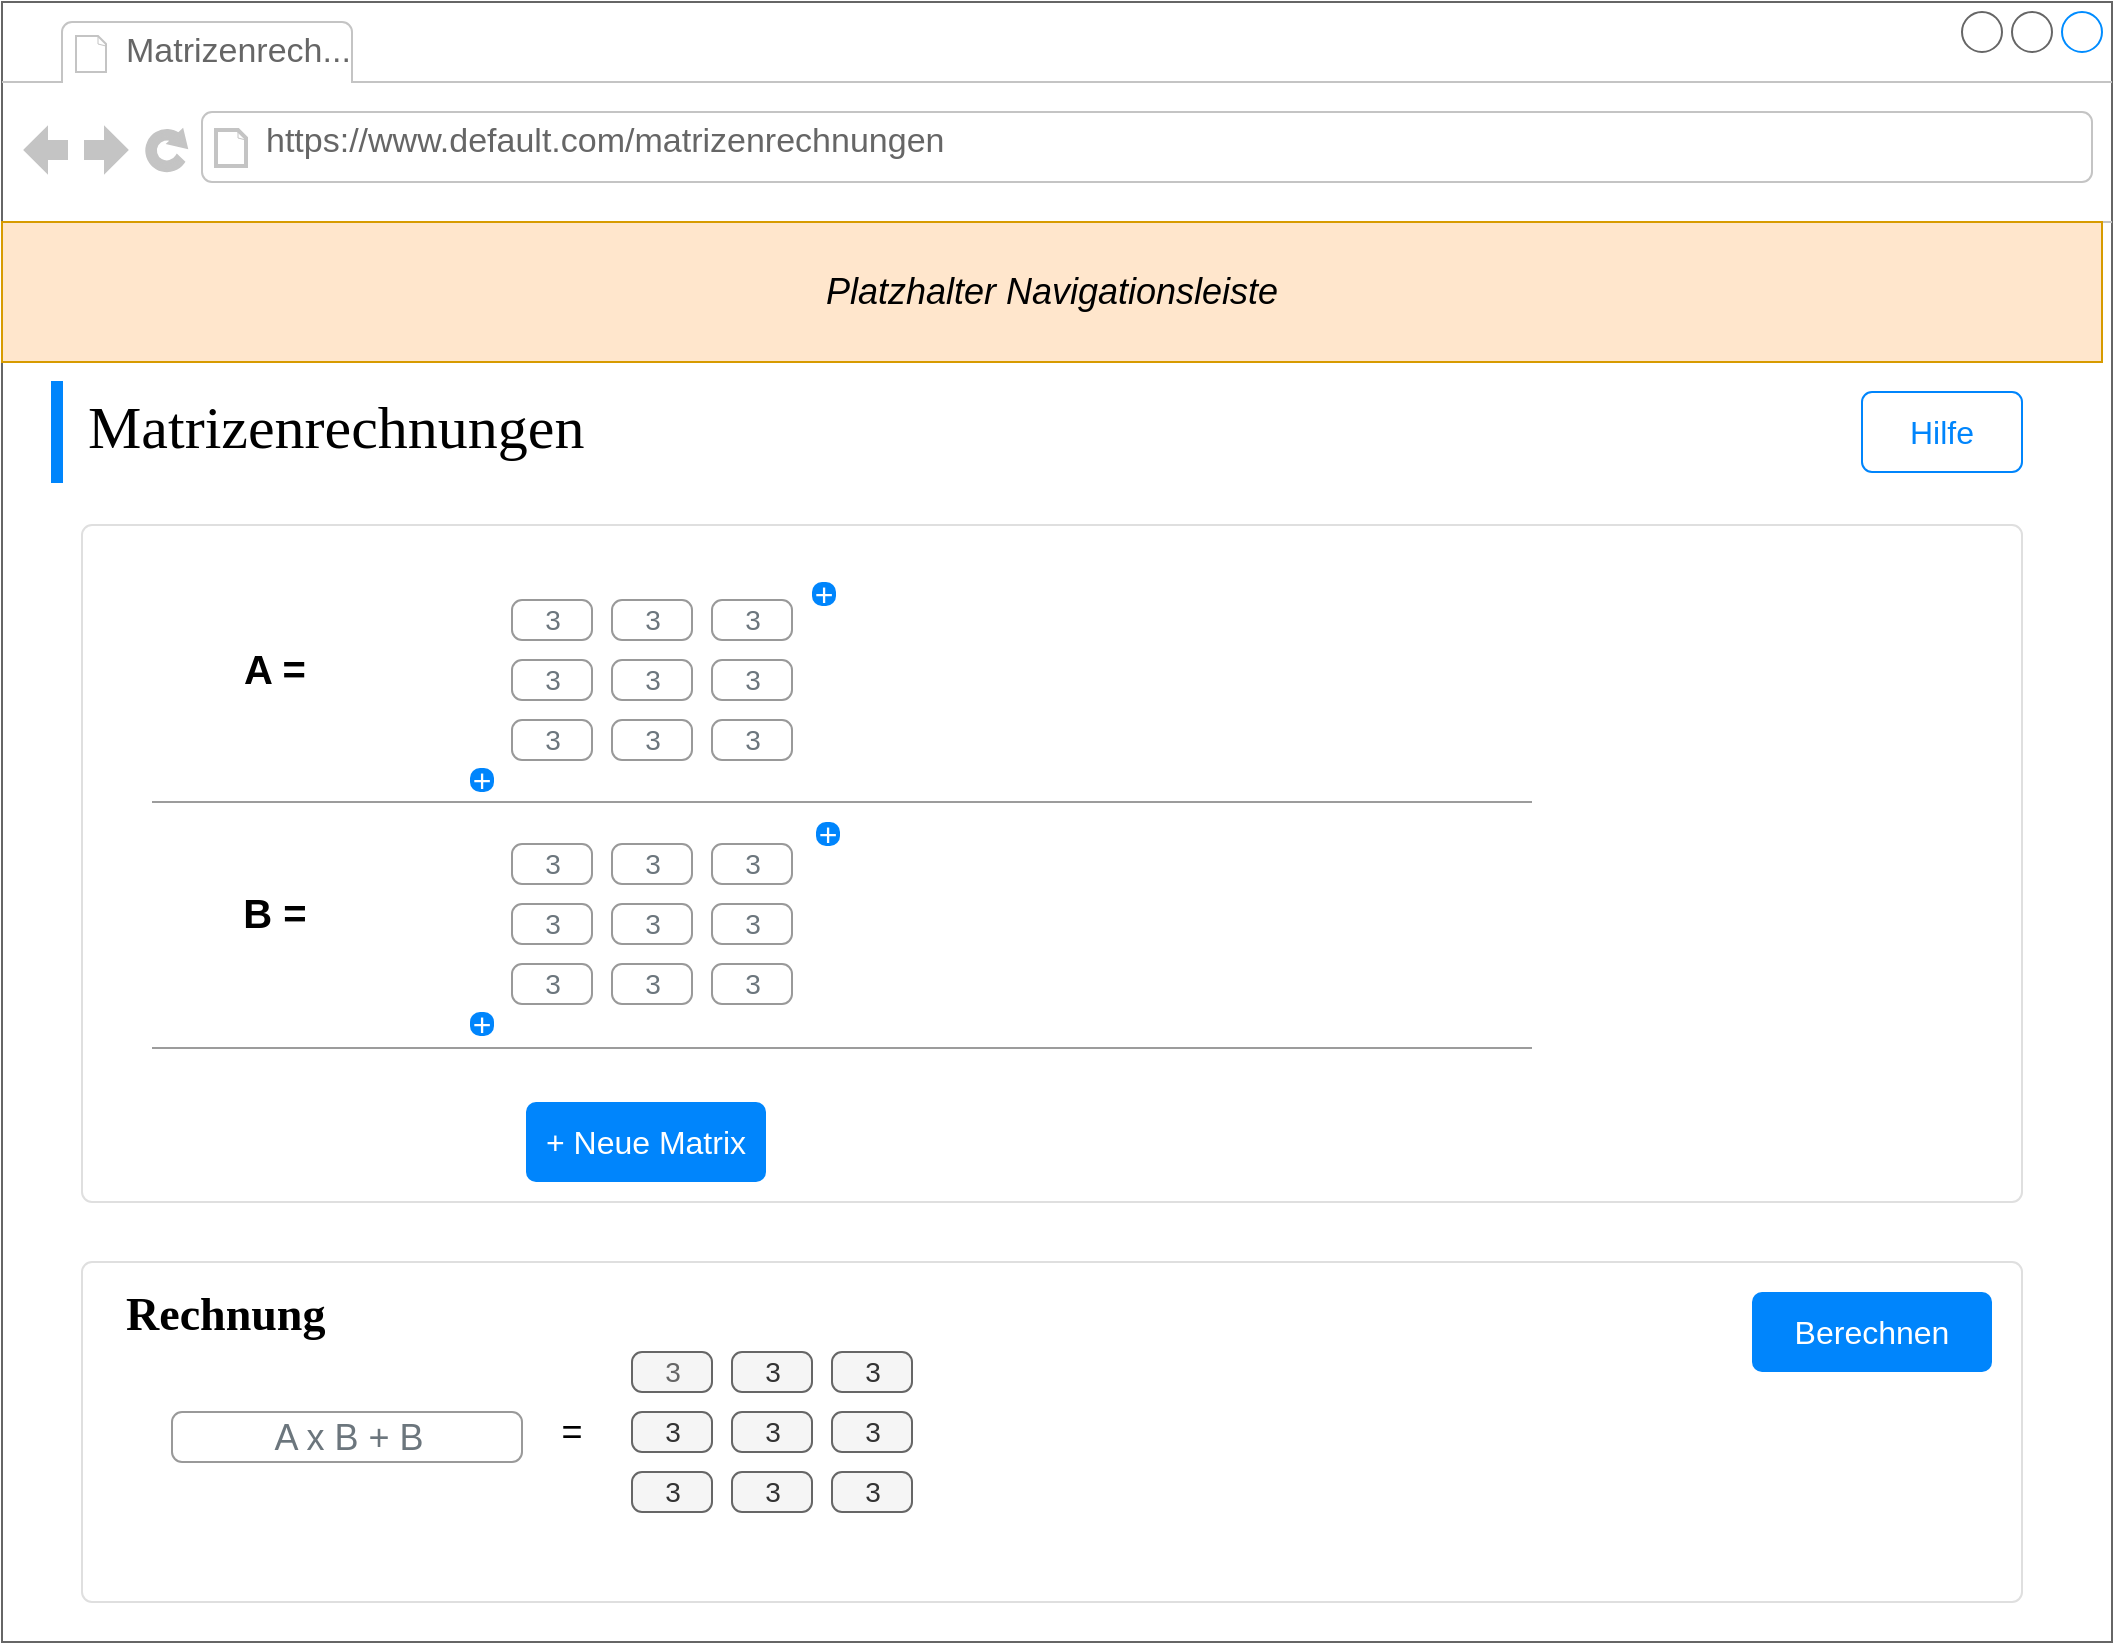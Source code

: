 <mxfile version="20.8.5" type="device"><diagram name="Page-1" id="2cc2dc42-3aac-f2a9-1cec-7a8b7cbee084"><mxGraphModel dx="2008" dy="1082" grid="1" gridSize="10" guides="1" tooltips="1" connect="1" arrows="1" fold="1" page="1" pageScale="1" pageWidth="1100" pageHeight="850" background="#ffffff" math="1" shadow="0"><root><mxCell id="0"/><mxCell id="1" parent="0"/><mxCell id="7026571954dc6520-1" value="" style="strokeWidth=1;shadow=0;dashed=0;align=left;html=1;shape=mxgraph.mockup.containers.browserWindow;rSize=0;strokeColor=#666666;mainText=,;recursiveResize=0;rounded=0;labelBackgroundColor=none;fontFamily=Verdana;fontSize=12;spacing=2;" parent="1" vertex="1"><mxGeometry x="25" y="30" width="1055" height="820" as="geometry"/></mxCell><mxCell id="QDguyfTOq65qnd52G0NG-1" value="" style="html=1;shadow=0;dashed=0;shape=mxgraph.bootstrap.rrect;rSize=5;strokeColor=#DFDFDF;html=1;whiteSpace=wrap;fillColor=#ffffff;fontColor=#000000;verticalAlign=top;align=left;spacing=20;fontSize=14;" vertex="1" parent="7026571954dc6520-1"><mxGeometry x="40" y="630" width="970" height="170" as="geometry"/></mxCell><mxCell id="7026571954dc6520-2" value="Matrizenrech..." style="strokeWidth=1;shadow=0;dashed=0;align=center;html=1;shape=mxgraph.mockup.containers.anchor;fontSize=17;fontColor=#666666;align=left;" parent="7026571954dc6520-1" vertex="1"><mxGeometry x="60" y="12" width="110" height="26" as="geometry"/></mxCell><mxCell id="7026571954dc6520-3" value="&lt;div&gt;https://www.default.com/matrizenrechnungen&lt;/div&gt;" style="strokeWidth=1;shadow=0;dashed=0;align=center;html=1;shape=mxgraph.mockup.containers.anchor;rSize=0;fontSize=17;fontColor=#666666;align=left;" parent="7026571954dc6520-1" vertex="1"><mxGeometry x="130" y="60" width="360" height="20" as="geometry"/></mxCell><mxCell id="7026571954dc6520-4" value="Matrizenrechnungen" style="text;html=1;points=[];align=left;verticalAlign=top;spacingTop=-4;fontSize=30;fontFamily=Verdana" parent="7026571954dc6520-1" vertex="1"><mxGeometry x="41" y="192" width="340" height="50" as="geometry"/></mxCell><mxCell id="0P-cQMuzZWPa8T2g1WdS-19" value="&lt;font color=&quot;#0085fc&quot;&gt;Hilfe&lt;/font&gt;" style="html=1;shadow=0;dashed=0;shape=mxgraph.bootstrap.rrect;rSize=5;strokeColor=#0085FC;strokeWidth=1;fillColor=none;fontColor=#1CA5B8;whiteSpace=wrap;align=center;verticalAlign=middle;spacingLeft=0;fontStyle=0;fontSize=16;spacing=5;" parent="7026571954dc6520-1" vertex="1"><mxGeometry x="930" y="195" width="80" height="40" as="geometry"/></mxCell><mxCell id="0P-cQMuzZWPa8T2g1WdS-20" value="" style="html=1;shadow=0;dashed=0;shape=mxgraph.bootstrap.rrect;rSize=5;strokeColor=#DFDFDF;html=1;whiteSpace=wrap;fillColor=#ffffff;fontColor=#000000;verticalAlign=top;align=left;spacing=20;fontSize=14;" parent="7026571954dc6520-1" vertex="1"><mxGeometry x="40" y="261.5" width="970" height="338.5" as="geometry"/></mxCell><mxCell id="eite10755rL_jhTA0zcx-1" value="&lt;font style=&quot;font-size: 18px;&quot;&gt;&lt;i&gt;Platzhalter Navigationsleiste&lt;/i&gt;&lt;/font&gt;" style="rounded=0;whiteSpace=wrap;html=1;fillColor=#ffe6cc;strokeColor=#d79b00;" parent="7026571954dc6520-1" vertex="1"><mxGeometry y="110" width="1050" height="70" as="geometry"/></mxCell><mxCell id="0P-cQMuzZWPa8T2g1WdS-211" value="" style="rounded=0;whiteSpace=wrap;html=1;strokeColor=#0085FC;fontSize=14;fontColor=#0085FC;fillColor=#0085FC;" parent="7026571954dc6520-1" vertex="1"><mxGeometry x="25" y="190" width="5" height="50" as="geometry"/></mxCell><mxCell id="IMQYepb-NI0ywas7L2Ls-179" value="" style="group" parent="7026571954dc6520-1" vertex="1" connectable="0"><mxGeometry x="85" y="278" width="322" height="117" as="geometry"/></mxCell><mxCell id="GPZdvEQd08FzQUA0tWmj-133" value="&amp;nbsp;+&amp;nbsp;" style="html=1;shadow=0;dashed=0;shape=mxgraph.bootstrap.rrect;rSize=5;strokeColor=none;strokeWidth=1;fillColor=#0085FC;fontColor=#FFFFFF;whiteSpace=wrap;align=center;verticalAlign=middle;spacingLeft=0;fontStyle=0;fontSize=16;spacing=5;rotation=0;labelPosition=center;verticalLabelPosition=middle;" parent="IMQYepb-NI0ywas7L2Ls-179" vertex="1"><mxGeometry x="149" y="105" width="12" height="12" as="geometry"/></mxCell><mxCell id="IMQYepb-NI0ywas7L2Ls-178" value="" style="group" parent="IMQYepb-NI0ywas7L2Ls-179" vertex="1" connectable="0"><mxGeometry y="21" width="310" height="80" as="geometry"/></mxCell><mxCell id="0P-cQMuzZWPa8T2g1WdS-28" value="3" style="html=1;shadow=0;dashed=0;shape=mxgraph.bootstrap.rrect;rSize=5;fillColor=#ffffff;strokeColor=#999999;align=center;spacing=15;fontSize=14;fontColor=#6C767D;" parent="IMQYepb-NI0ywas7L2Ls-178" vertex="1"><mxGeometry x="170" width="40" height="20" as="geometry"/></mxCell><mxCell id="0P-cQMuzZWPa8T2g1WdS-34" value="3" style="html=1;shadow=0;dashed=0;shape=mxgraph.bootstrap.rrect;rSize=5;fillColor=#ffffff;strokeColor=#999999;align=center;spacing=15;fontSize=14;fontColor=#6C767D;" parent="IMQYepb-NI0ywas7L2Ls-178" vertex="1"><mxGeometry x="170" y="30" width="40" height="20" as="geometry"/></mxCell><mxCell id="0P-cQMuzZWPa8T2g1WdS-35" value="3" style="html=1;shadow=0;dashed=0;shape=mxgraph.bootstrap.rrect;rSize=5;fillColor=#ffffff;strokeColor=#999999;align=center;spacing=15;fontSize=14;fontColor=#6C767D;" parent="IMQYepb-NI0ywas7L2Ls-178" vertex="1"><mxGeometry x="170" y="60" width="40" height="20" as="geometry"/></mxCell><mxCell id="0P-cQMuzZWPa8T2g1WdS-36" value="3" style="html=1;shadow=0;dashed=0;shape=mxgraph.bootstrap.rrect;rSize=5;fillColor=#ffffff;strokeColor=#999999;align=center;spacing=15;fontSize=14;fontColor=#6C767D;" parent="IMQYepb-NI0ywas7L2Ls-178" vertex="1"><mxGeometry x="220" width="40" height="20" as="geometry"/></mxCell><mxCell id="0P-cQMuzZWPa8T2g1WdS-38" value="3" style="html=1;shadow=0;dashed=0;shape=mxgraph.bootstrap.rrect;rSize=5;fillColor=#ffffff;strokeColor=#999999;align=center;spacing=15;fontSize=14;fontColor=#6C767D;" parent="IMQYepb-NI0ywas7L2Ls-178" vertex="1"><mxGeometry x="220" y="60" width="40" height="20" as="geometry"/></mxCell><mxCell id="0P-cQMuzZWPa8T2g1WdS-39" value="3" style="html=1;shadow=0;dashed=0;shape=mxgraph.bootstrap.rrect;rSize=5;fillColor=#ffffff;strokeColor=#999999;align=center;spacing=15;fontSize=14;fontColor=#6C767D;" parent="IMQYepb-NI0ywas7L2Ls-178" vertex="1"><mxGeometry x="270" width="40" height="20" as="geometry"/></mxCell><mxCell id="0P-cQMuzZWPa8T2g1WdS-40" value="3" style="html=1;shadow=0;dashed=0;shape=mxgraph.bootstrap.rrect;rSize=5;fillColor=#ffffff;strokeColor=#999999;align=center;spacing=15;fontSize=14;fontColor=#6C767D;" parent="IMQYepb-NI0ywas7L2Ls-178" vertex="1"><mxGeometry x="270" y="30" width="40" height="20" as="geometry"/></mxCell><mxCell id="0P-cQMuzZWPa8T2g1WdS-41" value="3" style="html=1;shadow=0;dashed=0;shape=mxgraph.bootstrap.rrect;rSize=5;fillColor=#ffffff;strokeColor=#999999;align=center;spacing=15;fontSize=14;fontColor=#6C767D;" parent="IMQYepb-NI0ywas7L2Ls-178" vertex="1"><mxGeometry x="270" y="60" width="40" height="20" as="geometry"/></mxCell><mxCell id="IMQYepb-NI0ywas7L2Ls-180" value="" style="group" parent="IMQYepb-NI0ywas7L2Ls-178" vertex="1" connectable="0"><mxGeometry y="19" width="260" height="31" as="geometry"/></mxCell><mxCell id="IMQYepb-NI0ywas7L2Ls-172" value="A =" style="text;html=1;strokeColor=none;fillColor=none;align=center;verticalAlign=middle;whiteSpace=wrap;rounded=0;fontSize=20;fontColor=#000000;fontStyle=1" parent="IMQYepb-NI0ywas7L2Ls-180" vertex="1"><mxGeometry width="103" height="30" as="geometry"/></mxCell><mxCell id="0P-cQMuzZWPa8T2g1WdS-37" value="3" style="html=1;shadow=0;dashed=0;shape=mxgraph.bootstrap.rrect;rSize=5;fillColor=#ffffff;strokeColor=#999999;align=center;spacing=15;fontSize=14;fontColor=#6C767D;" parent="IMQYepb-NI0ywas7L2Ls-180" vertex="1"><mxGeometry x="220" y="11" width="40" height="20" as="geometry"/></mxCell><mxCell id="IMQYepb-NI0ywas7L2Ls-177" value="" style="endArrow=none;html=1;rounded=0;strokeColor=#9C9C9C;movable=1;resizable=1;rotatable=1;deletable=1;editable=1;connectable=1;" parent="7026571954dc6520-1" edge="1"><mxGeometry width="50" height="50" relative="1" as="geometry"><mxPoint x="75" y="400" as="sourcePoint"/><mxPoint x="765" y="400" as="targetPoint"/></mxGeometry></mxCell><mxCell id="IMQYepb-NI0ywas7L2Ls-196" value="+ Neue Matrix" style="html=1;shadow=0;dashed=0;shape=mxgraph.bootstrap.rrect;rSize=5;strokeColor=none;strokeWidth=1;fillColor=#0085FC;fontColor=#FFFFFF;whiteSpace=wrap;align=center;verticalAlign=middle;spacingLeft=0;fontStyle=0;fontSize=16;spacing=5;" parent="7026571954dc6520-1" vertex="1"><mxGeometry x="262" y="550" width="120" height="40" as="geometry"/></mxCell><mxCell id="IMQYepb-NI0ywas7L2Ls-197" value="" style="endArrow=none;html=1;rounded=0;strokeColor=#9C9C9C;movable=1;resizable=1;rotatable=1;deletable=1;editable=1;connectable=1;" parent="7026571954dc6520-1" edge="1"><mxGeometry width="50" height="50" relative="1" as="geometry"><mxPoint x="75" y="523" as="sourcePoint"/><mxPoint x="765" y="523" as="targetPoint"/></mxGeometry></mxCell><mxCell id="IMQYepb-NI0ywas7L2Ls-199" value="Rechnung" style="text;html=1;points=[];align=left;verticalAlign=top;spacingTop=-4;fontSize=23;fontFamily=Verdana;fontStyle=1" parent="7026571954dc6520-1" vertex="1"><mxGeometry x="60" y="640" width="159" height="50" as="geometry"/></mxCell><mxCell id="IMQYepb-NI0ywas7L2Ls-200" value="Berechnen" style="html=1;shadow=0;dashed=0;shape=mxgraph.bootstrap.rrect;rSize=5;strokeColor=none;strokeWidth=1;fillColor=#0085FC;fontColor=#FFFFFF;whiteSpace=wrap;align=center;verticalAlign=middle;spacingLeft=0;fontStyle=0;fontSize=16;spacing=5;" parent="7026571954dc6520-1" vertex="1"><mxGeometry x="875" y="645" width="120" height="40" as="geometry"/></mxCell><mxCell id="IMQYepb-NI0ywas7L2Ls-181" value="" style="group" parent="7026571954dc6520-1" vertex="1" connectable="0"><mxGeometry x="85" y="400" width="322" height="117" as="geometry"/></mxCell><mxCell id="IMQYepb-NI0ywas7L2Ls-182" value="&amp;nbsp;+&amp;nbsp;" style="html=1;shadow=0;dashed=0;shape=mxgraph.bootstrap.rrect;rSize=5;strokeColor=none;strokeWidth=1;fillColor=#0085FC;fontColor=#FFFFFF;whiteSpace=wrap;align=center;verticalAlign=middle;spacingLeft=0;fontStyle=0;fontSize=16;spacing=5;rotation=0;labelPosition=center;verticalLabelPosition=middle;" parent="IMQYepb-NI0ywas7L2Ls-181" vertex="1"><mxGeometry x="149" y="105" width="12" height="12" as="geometry"/></mxCell><mxCell id="IMQYepb-NI0ywas7L2Ls-184" value="" style="group" parent="IMQYepb-NI0ywas7L2Ls-181" vertex="1" connectable="0"><mxGeometry y="21" width="310" height="80" as="geometry"/></mxCell><mxCell id="IMQYepb-NI0ywas7L2Ls-185" value="3" style="html=1;shadow=0;dashed=0;shape=mxgraph.bootstrap.rrect;rSize=5;fillColor=#ffffff;strokeColor=#999999;align=center;spacing=15;fontSize=14;fontColor=#6C767D;" parent="IMQYepb-NI0ywas7L2Ls-184" vertex="1"><mxGeometry x="170" width="40" height="20" as="geometry"/></mxCell><mxCell id="IMQYepb-NI0ywas7L2Ls-186" value="3" style="html=1;shadow=0;dashed=0;shape=mxgraph.bootstrap.rrect;rSize=5;fillColor=#ffffff;strokeColor=#999999;align=center;spacing=15;fontSize=14;fontColor=#6C767D;" parent="IMQYepb-NI0ywas7L2Ls-184" vertex="1"><mxGeometry x="170" y="30" width="40" height="20" as="geometry"/></mxCell><mxCell id="IMQYepb-NI0ywas7L2Ls-187" value="3" style="html=1;shadow=0;dashed=0;shape=mxgraph.bootstrap.rrect;rSize=5;fillColor=#ffffff;strokeColor=#999999;align=center;spacing=15;fontSize=14;fontColor=#6C767D;" parent="IMQYepb-NI0ywas7L2Ls-184" vertex="1"><mxGeometry x="170" y="60" width="40" height="20" as="geometry"/></mxCell><mxCell id="IMQYepb-NI0ywas7L2Ls-188" value="3" style="html=1;shadow=0;dashed=0;shape=mxgraph.bootstrap.rrect;rSize=5;fillColor=#ffffff;strokeColor=#999999;align=center;spacing=15;fontSize=14;fontColor=#6C767D;" parent="IMQYepb-NI0ywas7L2Ls-184" vertex="1"><mxGeometry x="220" width="40" height="20" as="geometry"/></mxCell><mxCell id="IMQYepb-NI0ywas7L2Ls-189" value="3" style="html=1;shadow=0;dashed=0;shape=mxgraph.bootstrap.rrect;rSize=5;fillColor=#ffffff;strokeColor=#999999;align=center;spacing=15;fontSize=14;fontColor=#6C767D;" parent="IMQYepb-NI0ywas7L2Ls-184" vertex="1"><mxGeometry x="220" y="60" width="40" height="20" as="geometry"/></mxCell><mxCell id="IMQYepb-NI0ywas7L2Ls-190" value="3" style="html=1;shadow=0;dashed=0;shape=mxgraph.bootstrap.rrect;rSize=5;fillColor=#ffffff;strokeColor=#999999;align=center;spacing=15;fontSize=14;fontColor=#6C767D;" parent="IMQYepb-NI0ywas7L2Ls-184" vertex="1"><mxGeometry x="270" width="40" height="20" as="geometry"/></mxCell><mxCell id="IMQYepb-NI0ywas7L2Ls-191" value="3" style="html=1;shadow=0;dashed=0;shape=mxgraph.bootstrap.rrect;rSize=5;fillColor=#ffffff;strokeColor=#999999;align=center;spacing=15;fontSize=14;fontColor=#6C767D;" parent="IMQYepb-NI0ywas7L2Ls-184" vertex="1"><mxGeometry x="270" y="30" width="40" height="20" as="geometry"/></mxCell><mxCell id="IMQYepb-NI0ywas7L2Ls-192" value="3" style="html=1;shadow=0;dashed=0;shape=mxgraph.bootstrap.rrect;rSize=5;fillColor=#ffffff;strokeColor=#999999;align=center;spacing=15;fontSize=14;fontColor=#6C767D;" parent="IMQYepb-NI0ywas7L2Ls-184" vertex="1"><mxGeometry x="270" y="60" width="40" height="20" as="geometry"/></mxCell><mxCell id="IMQYepb-NI0ywas7L2Ls-193" value="" style="group" parent="IMQYepb-NI0ywas7L2Ls-184" vertex="1" connectable="0"><mxGeometry y="19" width="260" height="31" as="geometry"/></mxCell><mxCell id="IMQYepb-NI0ywas7L2Ls-194" value="B =" style="text;html=1;strokeColor=none;fillColor=none;align=center;verticalAlign=middle;whiteSpace=wrap;rounded=0;fontSize=20;fontColor=#000000;fontStyle=1" parent="IMQYepb-NI0ywas7L2Ls-193" vertex="1"><mxGeometry width="103" height="30" as="geometry"/></mxCell><mxCell id="IMQYepb-NI0ywas7L2Ls-195" value="3" style="html=1;shadow=0;dashed=0;shape=mxgraph.bootstrap.rrect;rSize=5;fillColor=#ffffff;strokeColor=#999999;align=center;spacing=15;fontSize=14;fontColor=#6C767D;" parent="IMQYepb-NI0ywas7L2Ls-193" vertex="1"><mxGeometry x="220" y="11" width="40" height="20" as="geometry"/></mxCell><mxCell id="GPZdvEQd08FzQUA0tWmj-134" value="&amp;nbsp;+&amp;nbsp;" style="html=1;shadow=0;dashed=0;shape=mxgraph.bootstrap.rrect;rSize=5;strokeColor=none;strokeWidth=1;fillColor=#0085FC;fontColor=#FFFFFF;whiteSpace=wrap;align=center;verticalAlign=middle;spacingLeft=0;fontStyle=0;fontSize=16;spacing=5;rotation=0;labelPosition=center;verticalLabelPosition=middle;" parent="7026571954dc6520-1" vertex="1"><mxGeometry x="405" y="290" width="12" height="12" as="geometry"/></mxCell><mxCell id="IMQYepb-NI0ywas7L2Ls-183" value="&amp;nbsp;+&amp;nbsp;" style="html=1;shadow=0;dashed=0;shape=mxgraph.bootstrap.rrect;rSize=5;strokeColor=none;strokeWidth=1;fillColor=#0085FC;fontColor=#FFFFFF;whiteSpace=wrap;align=center;verticalAlign=middle;spacingLeft=0;fontStyle=0;fontSize=16;spacing=5;rotation=0;labelPosition=center;verticalLabelPosition=middle;" parent="7026571954dc6520-1" vertex="1"><mxGeometry x="407" y="410" width="12" height="12" as="geometry"/></mxCell><mxCell id="IMQYepb-NI0ywas7L2Ls-311" value="" style="group" parent="7026571954dc6520-1" vertex="1" connectable="0"><mxGeometry x="145" y="675" width="310" height="80" as="geometry"/></mxCell><mxCell id="IMQYepb-NI0ywas7L2Ls-312" value="&lt;font color=&quot;#666666&quot;&gt;3&lt;/font&gt;" style="html=1;shadow=0;dashed=0;shape=mxgraph.bootstrap.rrect;rSize=5;fillColor=#f5f5f5;strokeColor=#666666;align=center;spacing=15;fontSize=14;fontColor=#333333;" parent="IMQYepb-NI0ywas7L2Ls-311" vertex="1"><mxGeometry x="170" width="40" height="20" as="geometry"/></mxCell><mxCell id="IMQYepb-NI0ywas7L2Ls-313" value="3" style="html=1;shadow=0;dashed=0;shape=mxgraph.bootstrap.rrect;rSize=5;fillColor=#f5f5f5;strokeColor=#666666;align=center;spacing=15;fontSize=14;fontColor=#333333;" parent="IMQYepb-NI0ywas7L2Ls-311" vertex="1"><mxGeometry x="170" y="30" width="40" height="20" as="geometry"/></mxCell><mxCell id="IMQYepb-NI0ywas7L2Ls-314" value="3" style="html=1;shadow=0;dashed=0;shape=mxgraph.bootstrap.rrect;rSize=5;fillColor=#f5f5f5;strokeColor=#666666;align=center;spacing=15;fontSize=14;fontColor=#333333;" parent="IMQYepb-NI0ywas7L2Ls-311" vertex="1"><mxGeometry x="170" y="60" width="40" height="20" as="geometry"/></mxCell><mxCell id="IMQYepb-NI0ywas7L2Ls-315" value="3" style="html=1;shadow=0;dashed=0;shape=mxgraph.bootstrap.rrect;rSize=5;fillColor=#f5f5f5;strokeColor=#666666;align=center;spacing=15;fontSize=14;fontColor=#333333;" parent="IMQYepb-NI0ywas7L2Ls-311" vertex="1"><mxGeometry x="220" width="40" height="20" as="geometry"/></mxCell><mxCell id="IMQYepb-NI0ywas7L2Ls-316" value="3" style="html=1;shadow=0;dashed=0;shape=mxgraph.bootstrap.rrect;rSize=5;fillColor=#f5f5f5;strokeColor=#666666;align=center;spacing=15;fontSize=14;fontColor=#333333;" parent="IMQYepb-NI0ywas7L2Ls-311" vertex="1"><mxGeometry x="220" y="60" width="40" height="20" as="geometry"/></mxCell><mxCell id="IMQYepb-NI0ywas7L2Ls-317" value="3" style="html=1;shadow=0;dashed=0;shape=mxgraph.bootstrap.rrect;rSize=5;fillColor=#f5f5f5;strokeColor=#666666;align=center;spacing=15;fontSize=14;fontColor=#333333;" parent="IMQYepb-NI0ywas7L2Ls-311" vertex="1"><mxGeometry x="270" width="40" height="20" as="geometry"/></mxCell><mxCell id="IMQYepb-NI0ywas7L2Ls-318" value="3" style="html=1;shadow=0;dashed=0;shape=mxgraph.bootstrap.rrect;rSize=5;fillColor=#f5f5f5;strokeColor=#666666;align=center;spacing=15;fontSize=14;fontColor=#333333;" parent="IMQYepb-NI0ywas7L2Ls-311" vertex="1"><mxGeometry x="270" y="30" width="40" height="20" as="geometry"/></mxCell><mxCell id="IMQYepb-NI0ywas7L2Ls-319" value="3" style="html=1;shadow=0;dashed=0;shape=mxgraph.bootstrap.rrect;rSize=5;fillColor=#f5f5f5;strokeColor=#666666;align=center;spacing=15;fontSize=14;fontColor=#333333;" parent="IMQYepb-NI0ywas7L2Ls-311" vertex="1"><mxGeometry x="270" y="60" width="40" height="20" as="geometry"/></mxCell><mxCell id="IMQYepb-NI0ywas7L2Ls-320" value="3" style="html=1;shadow=0;dashed=0;shape=mxgraph.bootstrap.rrect;rSize=5;fillColor=#f5f5f5;strokeColor=#666666;align=center;spacing=15;fontSize=14;fontColor=#333333;" parent="IMQYepb-NI0ywas7L2Ls-311" vertex="1"><mxGeometry x="220" y="30" width="40" height="20" as="geometry"/></mxCell><mxCell id="IMQYepb-NI0ywas7L2Ls-198" value="&lt;font style=&quot;&quot;&gt;&lt;font style=&quot;font-size: 18px;&quot;&gt;A x B + B&lt;/font&gt;&lt;br&gt;&lt;/font&gt;" style="html=1;shadow=0;dashed=0;shape=mxgraph.bootstrap.rrect;rSize=5;fillColor=#ffffff;strokeColor=#999999;align=center;spacing=15;fontSize=14;fontColor=#6C767D;" parent="IMQYepb-NI0ywas7L2Ls-311" vertex="1"><mxGeometry x="-60" y="30" width="175" height="25" as="geometry"/></mxCell><mxCell id="QDguyfTOq65qnd52G0NG-2" value="=" style="text;html=1;strokeColor=none;fillColor=none;align=center;verticalAlign=middle;whiteSpace=wrap;rounded=0;fontSize=18;" vertex="1" parent="7026571954dc6520-1"><mxGeometry x="255" y="700" width="60" height="30" as="geometry"/></mxCell></root></mxGraphModel></diagram></mxfile>